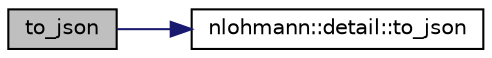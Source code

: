 digraph "to_json"
{
 // LATEX_PDF_SIZE
  edge [fontname="Helvetica",fontsize="10",labelfontname="Helvetica",labelfontsize="10"];
  node [fontname="Helvetica",fontsize="10",shape=record];
  rankdir="LR";
  Node1 [label="to_json",height=0.2,width=0.4,color="black", fillcolor="grey75", style="filled", fontcolor="black",tooltip="convert any value type to a JSON value"];
  Node1 -> Node2 [color="midnightblue",fontsize="10",style="solid",fontname="Helvetica"];
  Node2 [label="nlohmann::detail::to_json",height=0.2,width=0.4,color="black", fillcolor="white", style="filled",URL="$namespacenlohmann_1_1detail.html#a6fa2f784014bfc0b62d7a35d51e676c9",tooltip=" "];
}
